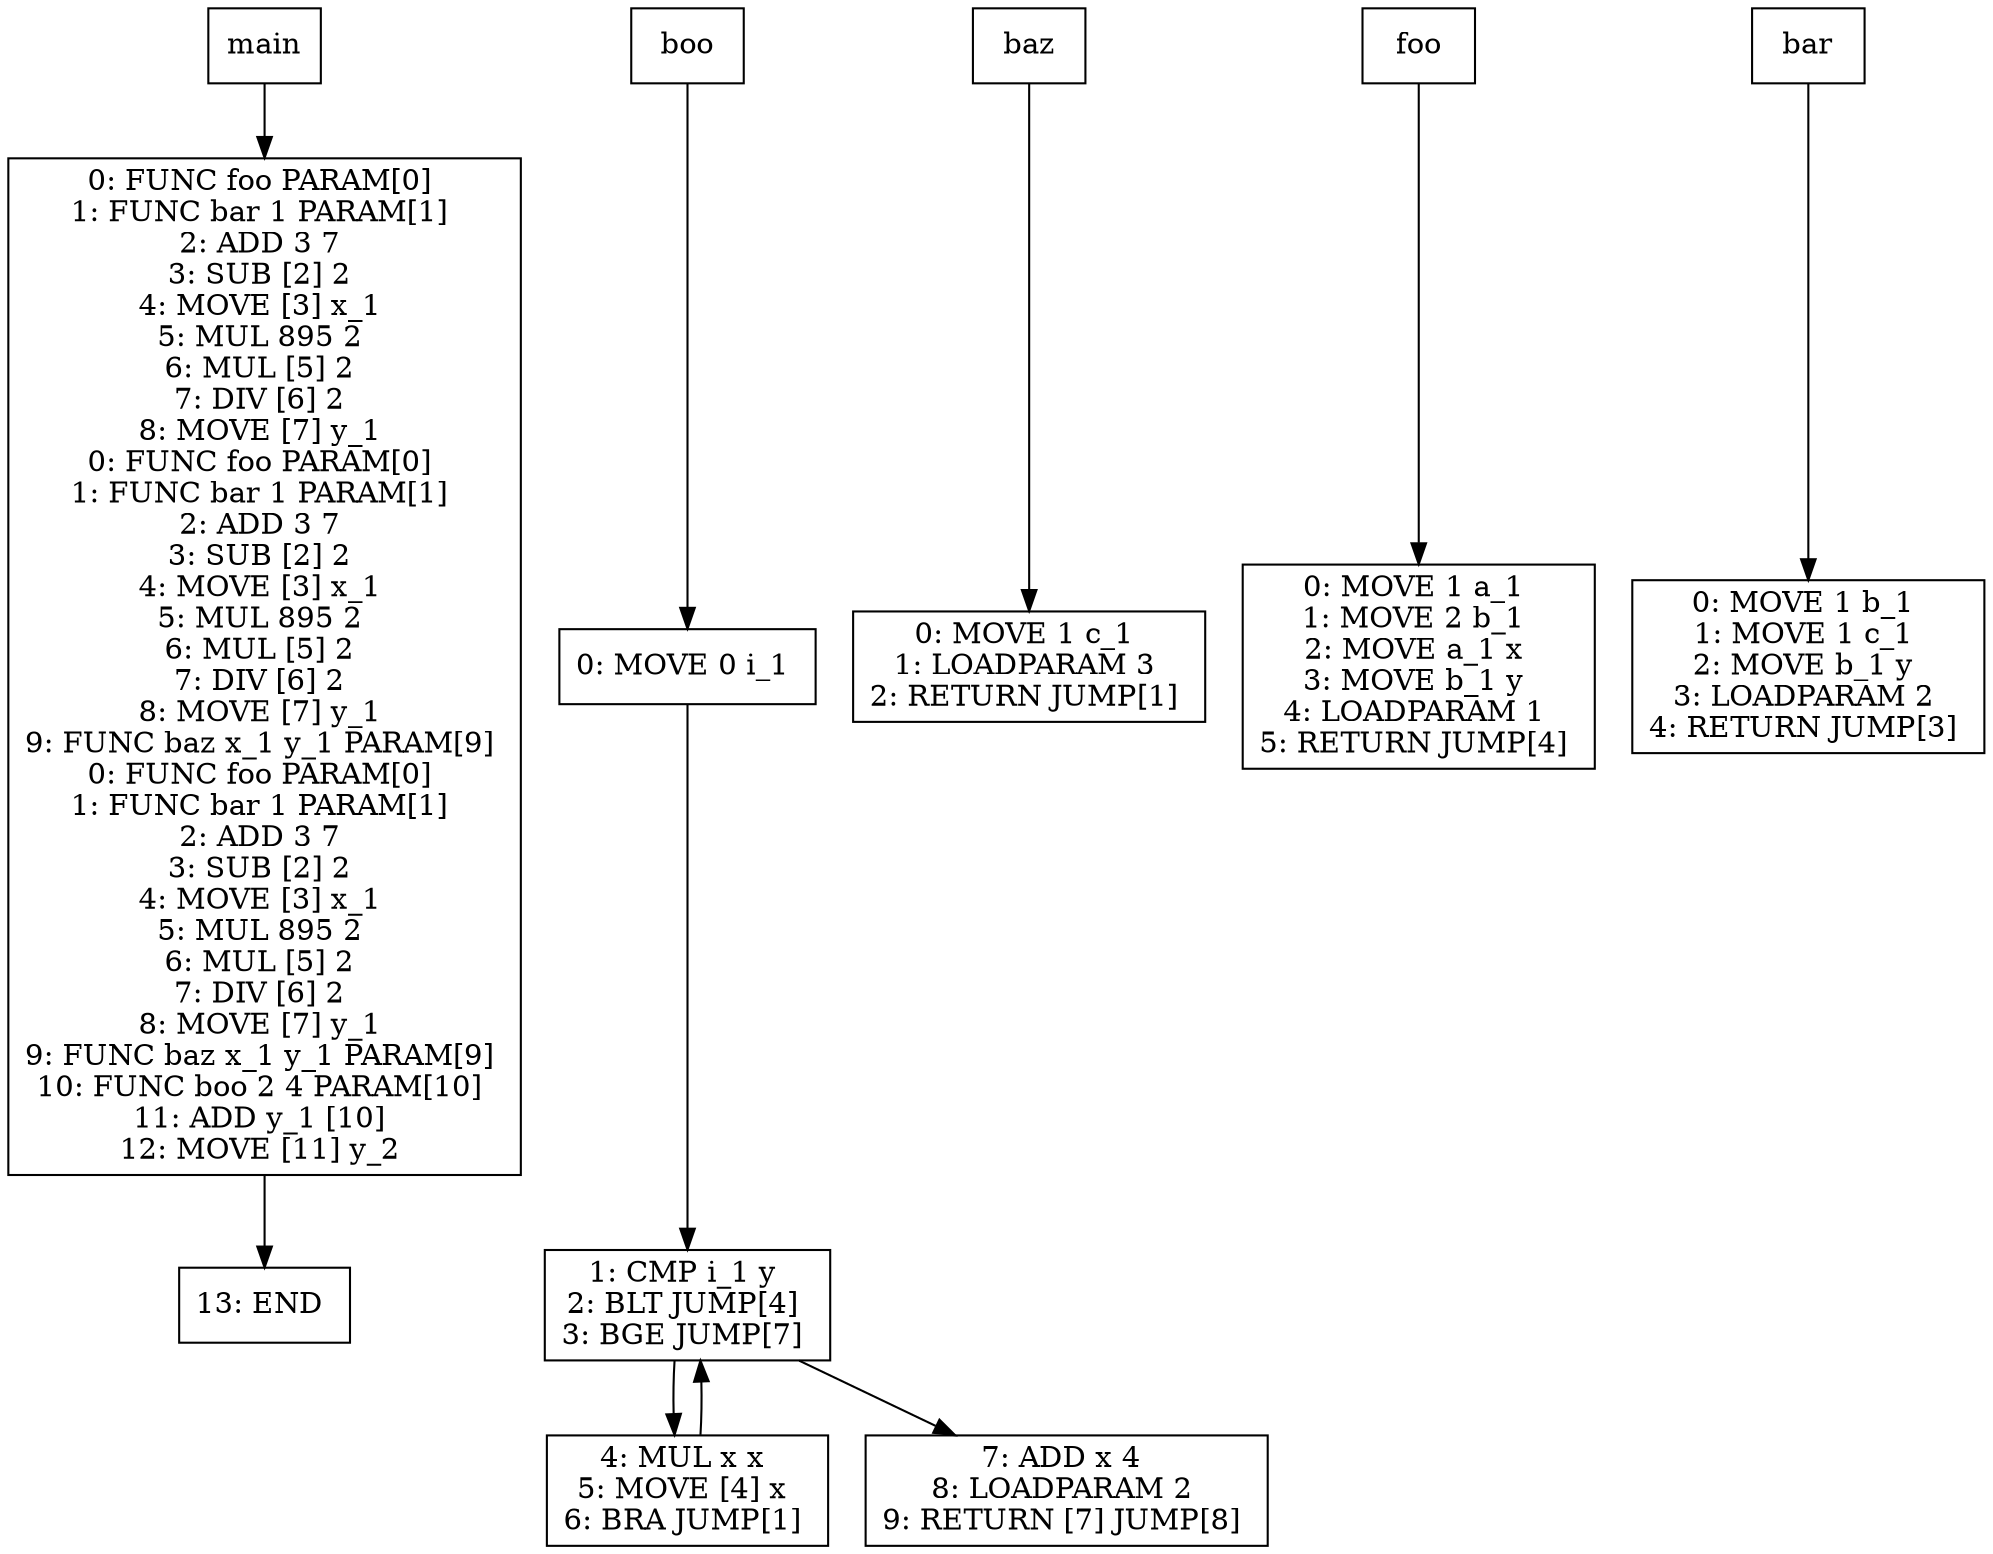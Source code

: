 digraph test016 {
node [shape=box]
1[label="main"]
1 -> 24
24[label="0: FUNC foo PARAM[0] 
1: FUNC bar 1 PARAM[1] 
2: ADD 3 7 
3: SUB [2] 2 
4: MOVE [3] x_1 
5: MUL 895 2 
6: MUL [5] 2 
7: DIV [6] 2 
8: MOVE [7] y_1 
0: FUNC foo PARAM[0] 
1: FUNC bar 1 PARAM[1] 
2: ADD 3 7 
3: SUB [2] 2 
4: MOVE [3] x_1 
5: MUL 895 2 
6: MUL [5] 2 
7: DIV [6] 2 
8: MOVE [7] y_1 
9: FUNC baz x_1 y_1 PARAM[9] 
0: FUNC foo PARAM[0] 
1: FUNC bar 1 PARAM[1] 
2: ADD 3 7 
3: SUB [2] 2 
4: MOVE [3] x_1 
5: MUL 895 2 
6: MUL [5] 2 
7: DIV [6] 2 
8: MOVE [7] y_1 
9: FUNC baz x_1 y_1 PARAM[9] 
10: FUNC boo 2 4 PARAM[10] 
11: ADD y_1 [10] 
12: MOVE [11] y_2 
"]
24 -> 30
30[label="13: END 
"]
17[label="boo"]
17 -> 19
19[label="0: MOVE 0 i_1 
"]
19 -> 20
20[label="1: CMP i_1 y 
2: BLT JUMP[4] 
3: BGE JUMP[7] 
"]
20 -> 22
22[label="4: MUL x x 
5: MOVE [4] x 
6: BRA JUMP[1] 
"]
22 -> 20
20 -> 21
21[label="7: ADD x 4 
8: LOADPARAM 2 
9: RETURN [7] JUMP[8] 
"]
14[label="baz"]
14 -> 16
16[label="0: MOVE 1 c_1 
1: LOADPARAM 3 
2: RETURN JUMP[1] 
"]
3[label="foo"]
3 -> 5
5[label="0: MOVE 1 a_1 
1: MOVE 2 b_1 
2: MOVE a_1 x 
3: MOVE b_1 y 
4: LOADPARAM 1 
5: RETURN JUMP[4] 
"]
9[label="bar"]
9 -> 11
11[label="0: MOVE 1 b_1 
1: MOVE 1 c_1 
2: MOVE b_1 y 
3: LOADPARAM 2 
4: RETURN JUMP[3] 
"]
}
